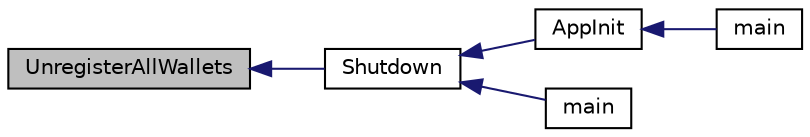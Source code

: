 digraph "UnregisterAllWallets"
{
  edge [fontname="Helvetica",fontsize="10",labelfontname="Helvetica",labelfontsize="10"];
  node [fontname="Helvetica",fontsize="10",shape=record];
  rankdir="LR";
  Node5325 [label="UnregisterAllWallets",height=0.2,width=0.4,color="black", fillcolor="grey75", style="filled", fontcolor="black"];
  Node5325 -> Node5326 [dir="back",color="midnightblue",fontsize="10",style="solid",fontname="Helvetica"];
  Node5326 [label="Shutdown",height=0.2,width=0.4,color="black", fillcolor="white", style="filled",URL="$d8/dc0/init_8h.html#ac5f038c2b480cf9ef5e19e3eba8dbaf9"];
  Node5326 -> Node5327 [dir="back",color="midnightblue",fontsize="10",style="solid",fontname="Helvetica"];
  Node5327 [label="AppInit",height=0.2,width=0.4,color="black", fillcolor="white", style="filled",URL="$d4/d35/iond_8cpp.html#ac59316b767e6984e1285f0531275286b"];
  Node5327 -> Node5328 [dir="back",color="midnightblue",fontsize="10",style="solid",fontname="Helvetica"];
  Node5328 [label="main",height=0.2,width=0.4,color="black", fillcolor="white", style="filled",URL="$d4/d35/iond_8cpp.html#a0ddf1224851353fc92bfbff6f499fa97"];
  Node5326 -> Node5329 [dir="back",color="midnightblue",fontsize="10",style="solid",fontname="Helvetica"];
  Node5329 [label="main",height=0.2,width=0.4,color="black", fillcolor="white", style="filled",URL="$d5/d2d/ion_8cpp.html#a0ddf1224851353fc92bfbff6f499fa97"];
}
